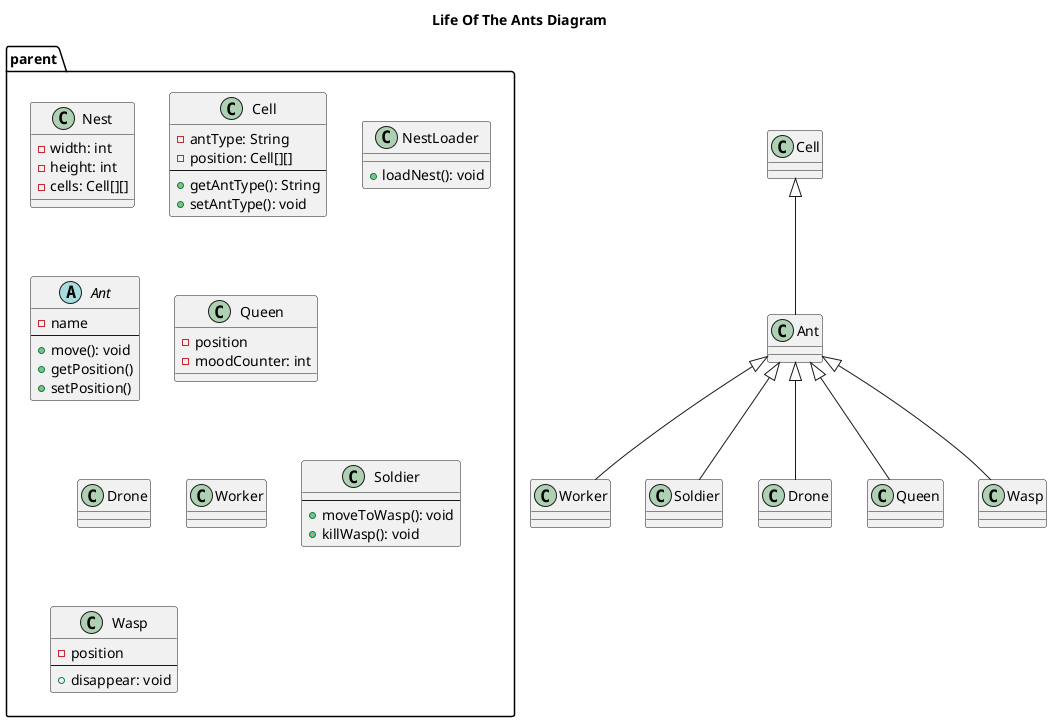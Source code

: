 @startuml


title Life Of The Ants Diagram

package "parent" {


    together {
        class Nest {
            - width: int
            - height: int
            - cells: Cell[][]
        }

        class Cell {
            - antType: String
            - position: Cell[][]
            --
            + getAntType(): String
            + setAntType(): void
        }

        class NestLoader {
            +loadNest(): void
        }
    }

    together {
        abstract class Ant {
            - name
            --
            + move(): void
            + getPosition()
            + setPosition()
        }

        class Queen {
            - position
            - moodCounter: int
        }

    }

    together {
        class Worker{

        }
        class Soldier{
         --
         + moveToWasp(): void
         + killWasp(): void
        }
        class Drone{

        }
    }

    together {
          class Wasp{
            - position
            --
            + disappear: void
          }
    }

    Ant -[hidden]-> Drone
    Drone -[hidden]-> Wasp

}

class Ant extends Cell
class Worker extends Ant
class Soldier extends Ant
class Drone extends Ant
class Queen extends Ant
class Wasp extends Ant


@enduml